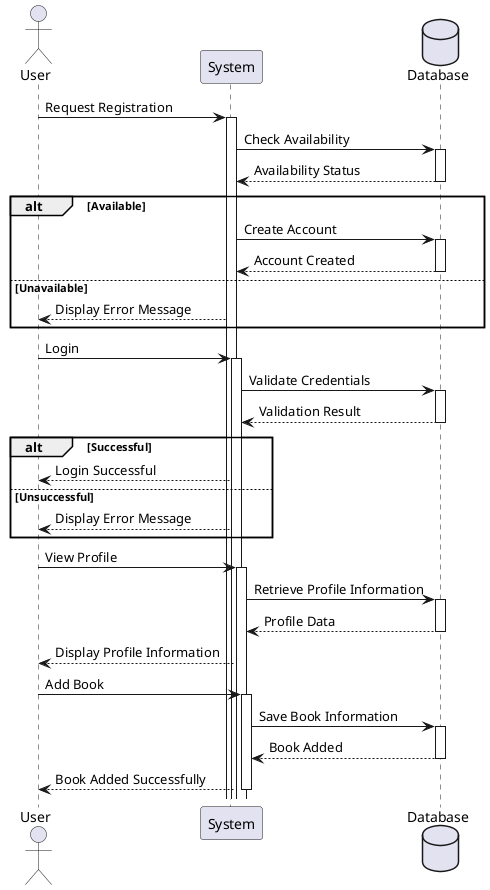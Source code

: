 @startuml e
actor User
participant System
database Database

User -> System: Request Registration
activate System
System -> Database: Check Availability
activate Database
Database --> System: Availability Status
deactivate Database
alt Available
  System -> Database: Create Account
  activate Database
  Database --> System: Account Created
  deactivate Database
else Unavailable
  System --> User: Display Error Message
end

User -> System: Login
activate System
System -> Database: Validate Credentials
activate Database
Database --> System: Validation Result
deactivate Database
alt Successful
  System --> User: Login Successful
else Unsuccessful
  System --> User: Display Error Message
end

User -> System: View Profile
activate System
System -> Database: Retrieve Profile Information
activate Database
Database --> System: Profile Data
deactivate Database
System --> User: Display Profile Information

User -> System: Add Book
activate System
System -> Database: Save Book Information
activate Database
Database --> System: Book Added
deactivate Database
System --> User: Book Added Successfully
deactivate System
@enduml
